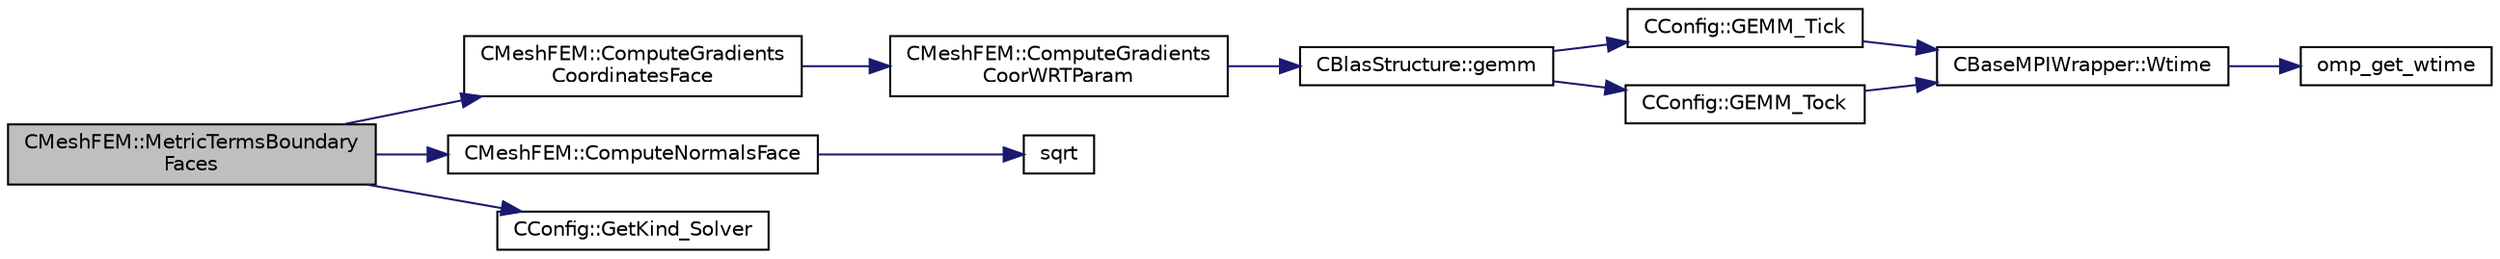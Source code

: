 digraph "CMeshFEM::MetricTermsBoundaryFaces"
{
 // LATEX_PDF_SIZE
  edge [fontname="Helvetica",fontsize="10",labelfontname="Helvetica",labelfontsize="10"];
  node [fontname="Helvetica",fontsize="10",shape=record];
  rankdir="LR";
  Node1 [label="CMeshFEM::MetricTermsBoundary\lFaces",height=0.2,width=0.4,color="black", fillcolor="grey75", style="filled", fontcolor="black",tooltip="Function, which computes the metric terms of the faces of a physical boundary."];
  Node1 -> Node2 [color="midnightblue",fontsize="10",style="solid",fontname="Helvetica"];
  Node2 [label="CMeshFEM::ComputeGradients\lCoordinatesFace",height=0.2,width=0.4,color="black", fillcolor="white", style="filled",URL="$classCMeshFEM.html#a48069591b944b34acf03ae78aa5493c3",tooltip="Function, which computes the gradients of the parametric coordinates w.r.t. the Cartesian coordinates..."];
  Node2 -> Node3 [color="midnightblue",fontsize="10",style="solid",fontname="Helvetica"];
  Node3 [label="CMeshFEM::ComputeGradients\lCoorWRTParam",height=0.2,width=0.4,color="black", fillcolor="white", style="filled",URL="$classCMeshFEM.html#ae7113246e97e1dc90286eb1a2fe30a79",tooltip="Function, which computes the gradients of the Cartesian coordinates w.r.t. the parametric coordinates..."];
  Node3 -> Node4 [color="midnightblue",fontsize="10",style="solid",fontname="Helvetica"];
  Node4 [label="CBlasStructure::gemm",height=0.2,width=0.4,color="black", fillcolor="white", style="filled",URL="$classCBlasStructure.html#ad282634317e0a32bce7896e2ddc40043",tooltip="Function, which carries out a dense matrix product. It is a limited version of the BLAS gemm function..."];
  Node4 -> Node5 [color="midnightblue",fontsize="10",style="solid",fontname="Helvetica"];
  Node5 [label="CConfig::GEMM_Tick",height=0.2,width=0.4,color="black", fillcolor="white", style="filled",URL="$classCConfig.html#a2843524e5245c2c6128acdd20e746f4a",tooltip="Start the timer for profiling subroutines."];
  Node5 -> Node6 [color="midnightblue",fontsize="10",style="solid",fontname="Helvetica"];
  Node6 [label="CBaseMPIWrapper::Wtime",height=0.2,width=0.4,color="black", fillcolor="white", style="filled",URL="$classCBaseMPIWrapper.html#adcf32aa628d4b515e8835bc5c56fbf08",tooltip=" "];
  Node6 -> Node7 [color="midnightblue",fontsize="10",style="solid",fontname="Helvetica"];
  Node7 [label="omp_get_wtime",height=0.2,width=0.4,color="black", fillcolor="white", style="filled",URL="$omp__structure_8hpp.html#a649bd48ab038a72108f11f5a85316266",tooltip="Return the wall time."];
  Node4 -> Node8 [color="midnightblue",fontsize="10",style="solid",fontname="Helvetica"];
  Node8 [label="CConfig::GEMM_Tock",height=0.2,width=0.4,color="black", fillcolor="white", style="filled",URL="$classCConfig.html#a695fe18134532a43b328845dd0cce3bb",tooltip="Stop the timer for the GEMM profiling and store results."];
  Node8 -> Node6 [color="midnightblue",fontsize="10",style="solid",fontname="Helvetica"];
  Node1 -> Node9 [color="midnightblue",fontsize="10",style="solid",fontname="Helvetica"];
  Node9 [label="CMeshFEM::ComputeNormalsFace",height=0.2,width=0.4,color="black", fillcolor="white", style="filled",URL="$classCMeshFEM.html#a39cdfd81f63b622abce3ad330dd9a7dc",tooltip="Function, which computes the information of the normals in the integration points of a face."];
  Node9 -> Node10 [color="midnightblue",fontsize="10",style="solid",fontname="Helvetica"];
  Node10 [label="sqrt",height=0.2,width=0.4,color="black", fillcolor="white", style="filled",URL="$group__SIMD.html#ga54a1925ab40fb4249ea255072520de35",tooltip=" "];
  Node1 -> Node11 [color="midnightblue",fontsize="10",style="solid",fontname="Helvetica"];
  Node11 [label="CConfig::GetKind_Solver",height=0.2,width=0.4,color="black", fillcolor="white", style="filled",URL="$classCConfig.html#a77312cf52a5ba2cc1239b7cee6fce7a7",tooltip="Governing equations of the flow (it can be different from the run time equation)."];
}
